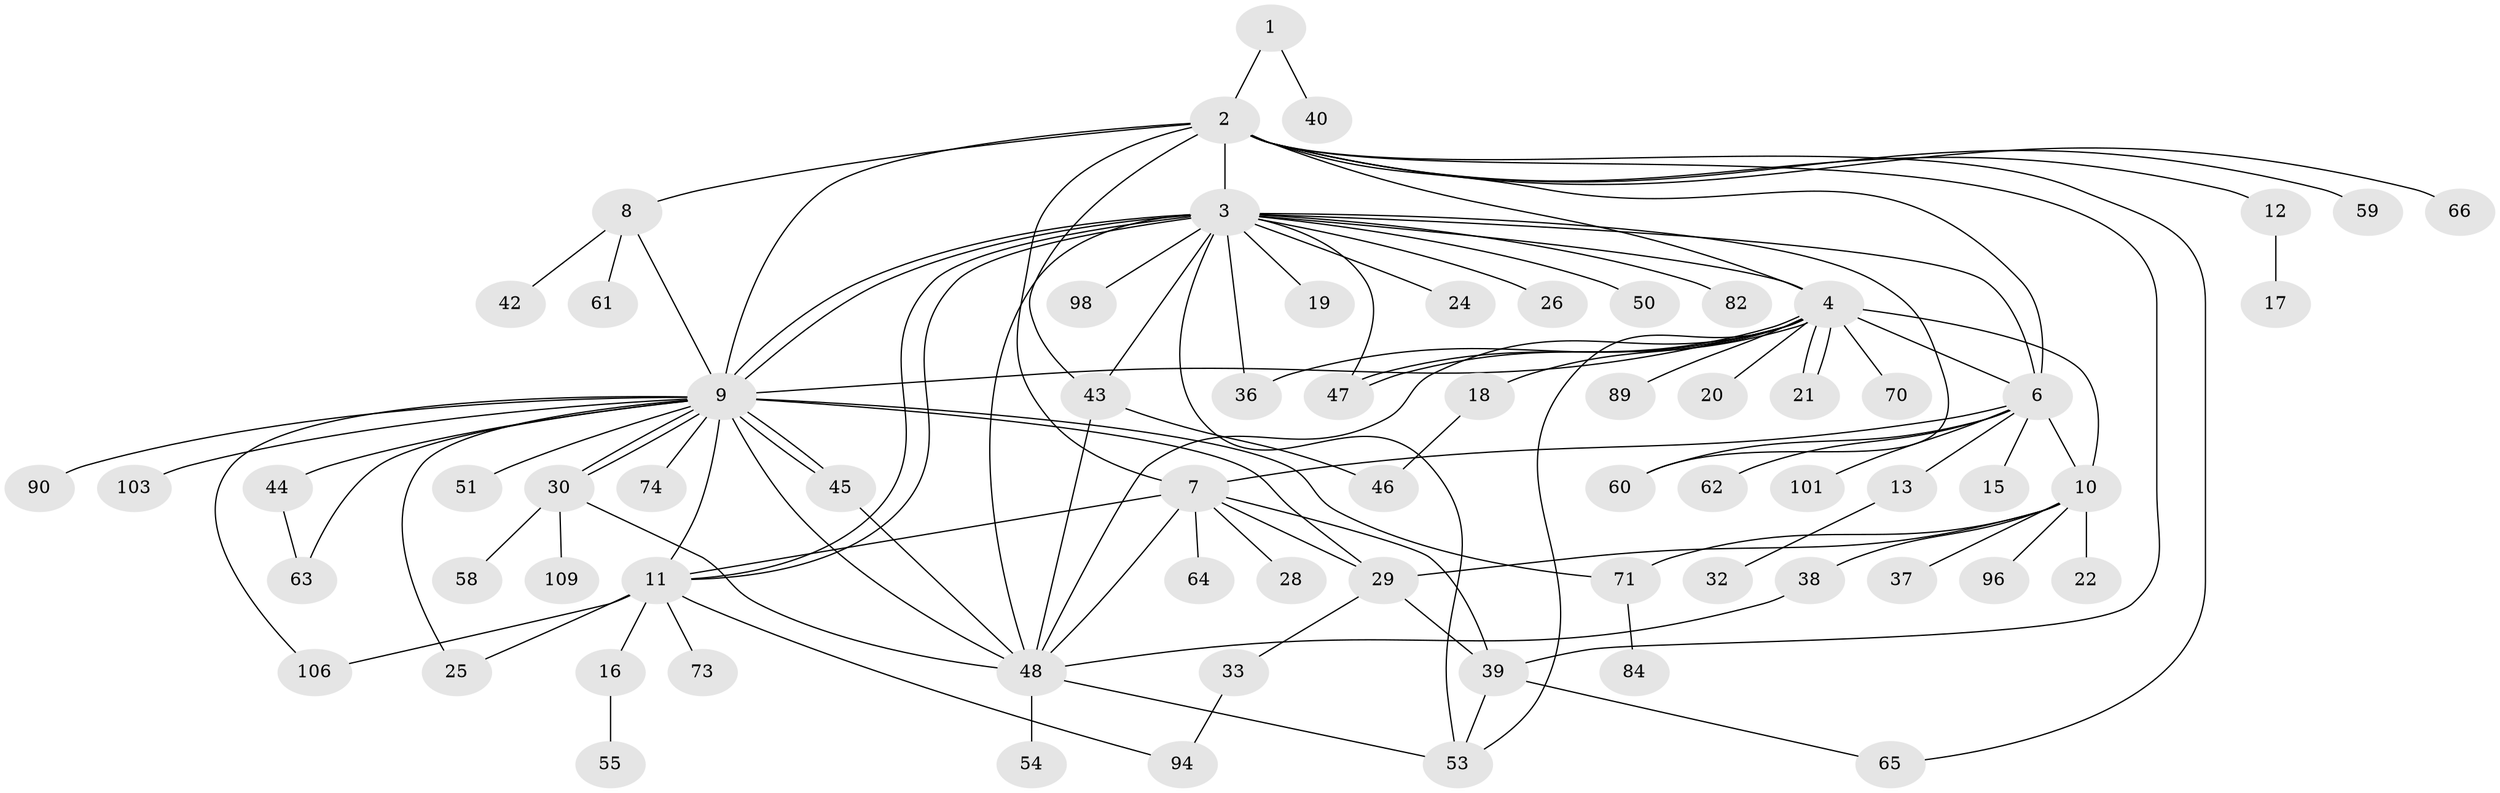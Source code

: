 // original degree distribution, {2: 0.2782608695652174, 15: 0.008695652173913044, 22: 0.008695652173913044, 18: 0.008695652173913044, 7: 0.008695652173913044, 10: 0.017391304347826087, 8: 0.017391304347826087, 5: 0.043478260869565216, 21: 0.008695652173913044, 3: 0.06956521739130435, 1: 0.4434782608695652, 4: 0.06086956521739131, 6: 0.017391304347826087, 11: 0.008695652173913044}
// Generated by graph-tools (version 1.1) at 2025/18/03/04/25 18:18:02]
// undirected, 69 vertices, 109 edges
graph export_dot {
graph [start="1"]
  node [color=gray90,style=filled];
  1;
  2 [super="+5+113+49+52+23"];
  3 [super="+57"];
  4 [super="+72"];
  6;
  7;
  8 [super="+14+27"];
  9 [super="+41+87+86+34+31+68"];
  10;
  11 [super="+76"];
  12;
  13;
  15;
  16;
  17;
  18;
  19;
  20;
  21 [super="+67+92+77"];
  22;
  24;
  25;
  26;
  28 [super="+83"];
  29 [super="+35"];
  30;
  32;
  33;
  36;
  37;
  38;
  39 [super="+115+104+105"];
  40;
  42;
  43;
  44;
  45;
  46;
  47 [super="+107"];
  48 [super="+69+108+81+80+91+56"];
  50;
  51;
  53;
  54;
  55;
  58;
  59;
  60;
  61;
  62;
  63 [super="+93"];
  64;
  65 [super="+95+75"];
  66;
  70;
  71;
  73;
  74;
  82;
  84 [super="+88"];
  89;
  90;
  94;
  96;
  98;
  101;
  103;
  106;
  109;
  1 -- 2;
  1 -- 40;
  2 -- 3 [weight=2];
  2 -- 6;
  2 -- 7;
  2 -- 8;
  2 -- 12;
  2 -- 59;
  2 -- 65;
  2 -- 39;
  2 -- 4;
  2 -- 66;
  2 -- 9 [weight=3];
  2 -- 43;
  3 -- 4;
  3 -- 9 [weight=4];
  3 -- 9;
  3 -- 11;
  3 -- 11;
  3 -- 19;
  3 -- 24;
  3 -- 26;
  3 -- 36;
  3 -- 43;
  3 -- 47;
  3 -- 50;
  3 -- 53;
  3 -- 60;
  3 -- 82;
  3 -- 48;
  3 -- 98;
  3 -- 6;
  4 -- 6;
  4 -- 9 [weight=2];
  4 -- 10;
  4 -- 18;
  4 -- 20;
  4 -- 21;
  4 -- 21;
  4 -- 36;
  4 -- 47;
  4 -- 47;
  4 -- 53;
  4 -- 70;
  4 -- 89;
  4 -- 48 [weight=2];
  6 -- 7;
  6 -- 10;
  6 -- 13;
  6 -- 15;
  6 -- 60;
  6 -- 62;
  6 -- 101;
  7 -- 11;
  7 -- 28;
  7 -- 29;
  7 -- 39;
  7 -- 64;
  7 -- 48;
  8 -- 42;
  8 -- 61;
  8 -- 9;
  9 -- 11;
  9 -- 30;
  9 -- 30;
  9 -- 44;
  9 -- 45;
  9 -- 45;
  9 -- 63;
  9 -- 71;
  9 -- 74;
  9 -- 103;
  9 -- 90;
  9 -- 106;
  9 -- 25;
  9 -- 29;
  9 -- 51;
  9 -- 48 [weight=2];
  10 -- 22;
  10 -- 37;
  10 -- 38;
  10 -- 71;
  10 -- 96;
  10 -- 29;
  11 -- 16;
  11 -- 25;
  11 -- 73;
  11 -- 94;
  11 -- 106;
  12 -- 17;
  13 -- 32;
  16 -- 55;
  18 -- 46;
  29 -- 33;
  29 -- 39;
  30 -- 48;
  30 -- 58;
  30 -- 109;
  33 -- 94;
  38 -- 48;
  39 -- 53;
  39 -- 65;
  43 -- 46;
  43 -- 48;
  44 -- 63;
  45 -- 48;
  48 -- 54;
  48 -- 53;
  71 -- 84;
}
